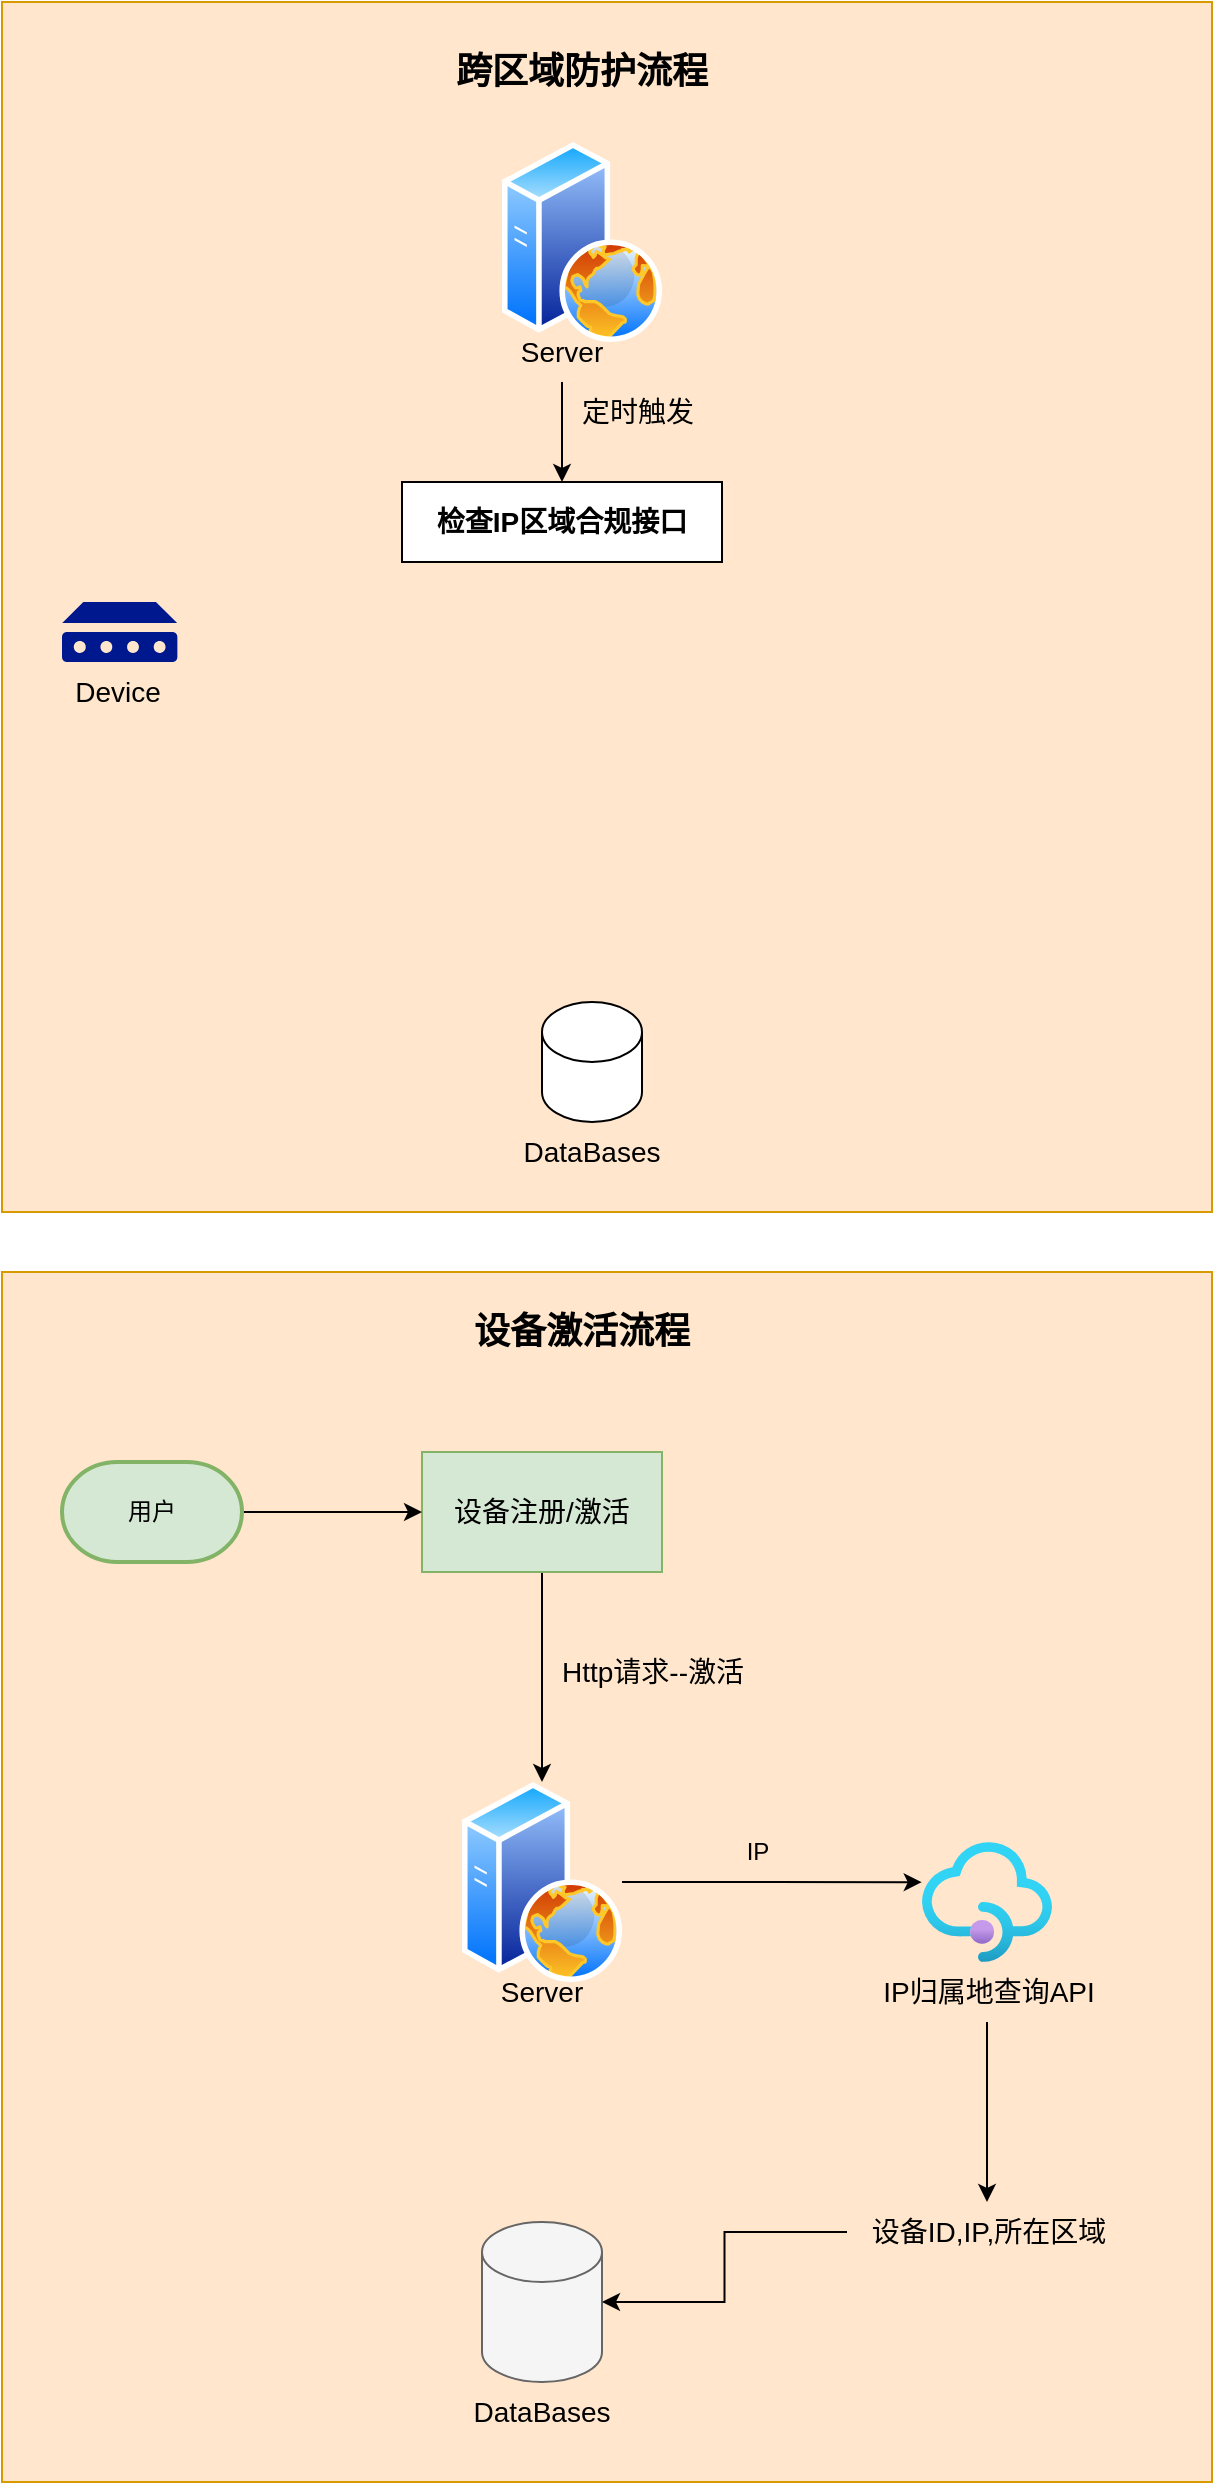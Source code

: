 <mxfile version="24.7.17">
  <diagram name="第 1 页" id="OqKrrbX-1eM24BtWMJbo">
    <mxGraphModel dx="1647" dy="2448" grid="1" gridSize="10" guides="1" tooltips="1" connect="1" arrows="1" fold="1" page="1" pageScale="1" pageWidth="900" pageHeight="1600" math="0" shadow="0">
      <root>
        <mxCell id="0" />
        <mxCell id="1" parent="0" />
        <mxCell id="96TmDrTL1l3ChU8e-Y0p-12" value="" style="whiteSpace=wrap;html=1;aspect=fixed;fillColor=#ffe6cc;strokeColor=#d79b00;" vertex="1" parent="1">
          <mxGeometry x="90" y="165" width="605" height="605" as="geometry" />
        </mxCell>
        <mxCell id="96TmDrTL1l3ChU8e-Y0p-5" style="edgeStyle=orthogonalEdgeStyle;rounded=0;orthogonalLoop=1;jettySize=auto;html=1;" edge="1" parent="1" source="96TmDrTL1l3ChU8e-Y0p-1" target="96TmDrTL1l3ChU8e-Y0p-4">
          <mxGeometry relative="1" as="geometry" />
        </mxCell>
        <mxCell id="96TmDrTL1l3ChU8e-Y0p-1" value="&lt;font style=&quot;font-size: 14px;&quot;&gt;设备注册/激活&lt;/font&gt;" style="rounded=0;whiteSpace=wrap;html=1;fillColor=#d5e8d4;strokeColor=#82b366;" vertex="1" parent="1">
          <mxGeometry x="300" y="255" width="120" height="60" as="geometry" />
        </mxCell>
        <mxCell id="96TmDrTL1l3ChU8e-Y0p-3" style="edgeStyle=orthogonalEdgeStyle;rounded=0;orthogonalLoop=1;jettySize=auto;html=1;entryX=0;entryY=0.5;entryDx=0;entryDy=0;" edge="1" parent="1" source="96TmDrTL1l3ChU8e-Y0p-2" target="96TmDrTL1l3ChU8e-Y0p-1">
          <mxGeometry relative="1" as="geometry" />
        </mxCell>
        <mxCell id="96TmDrTL1l3ChU8e-Y0p-2" value="用户" style="strokeWidth=2;html=1;shape=mxgraph.flowchart.terminator;whiteSpace=wrap;fillColor=#d5e8d4;strokeColor=#82b366;" vertex="1" parent="1">
          <mxGeometry x="120" y="260" width="90" height="50" as="geometry" />
        </mxCell>
        <mxCell id="96TmDrTL1l3ChU8e-Y0p-4" value="" style="image;aspect=fixed;perimeter=ellipsePerimeter;html=1;align=center;shadow=0;dashed=0;spacingTop=3;image=img/lib/active_directory/web_server.svg;" vertex="1" parent="1">
          <mxGeometry x="320" y="420" width="80" height="100" as="geometry" />
        </mxCell>
        <mxCell id="96TmDrTL1l3ChU8e-Y0p-6" value="&lt;font style=&quot;font-size: 14px;&quot;&gt;Server&lt;/font&gt;" style="text;html=1;align=center;verticalAlign=middle;whiteSpace=wrap;rounded=0;" vertex="1" parent="1">
          <mxGeometry x="330" y="510" width="60" height="30" as="geometry" />
        </mxCell>
        <mxCell id="96TmDrTL1l3ChU8e-Y0p-7" value="&lt;font style=&quot;font-size: 14px;&quot;&gt;Http请求--激活&lt;/font&gt;" style="text;html=1;align=center;verticalAlign=middle;resizable=0;points=[];autosize=1;strokeColor=none;fillColor=none;" vertex="1" parent="1">
          <mxGeometry x="360" y="350" width="110" height="30" as="geometry" />
        </mxCell>
        <mxCell id="96TmDrTL1l3ChU8e-Y0p-8" value="" style="shape=cylinder3;whiteSpace=wrap;html=1;boundedLbl=1;backgroundOutline=1;size=15;fillColor=#f5f5f5;fontColor=#333333;strokeColor=#666666;" vertex="1" parent="1">
          <mxGeometry x="330" y="640" width="60" height="80" as="geometry" />
        </mxCell>
        <mxCell id="96TmDrTL1l3ChU8e-Y0p-9" value="&lt;font style=&quot;font-size: 14px;&quot;&gt;DataBases&lt;/font&gt;" style="text;html=1;align=center;verticalAlign=middle;whiteSpace=wrap;rounded=0;" vertex="1" parent="1">
          <mxGeometry x="330" y="720" width="60" height="30" as="geometry" />
        </mxCell>
        <mxCell id="96TmDrTL1l3ChU8e-Y0p-11" value="&lt;font style=&quot;font-size: 14px;&quot;&gt;设备ID,IP,所在区域&lt;/font&gt;" style="text;html=1;align=center;verticalAlign=middle;resizable=0;points=[];autosize=1;strokeColor=none;fillColor=none;" vertex="1" parent="1">
          <mxGeometry x="512.5" y="630" width="140" height="30" as="geometry" />
        </mxCell>
        <mxCell id="96TmDrTL1l3ChU8e-Y0p-13" value="" style="image;aspect=fixed;html=1;points=[];align=center;fontSize=12;image=img/lib/azure2/app_services/API_Management_Services.svg;" vertex="1" parent="1">
          <mxGeometry x="550" y="450" width="65" height="60" as="geometry" />
        </mxCell>
        <mxCell id="96TmDrTL1l3ChU8e-Y0p-16" style="edgeStyle=orthogonalEdgeStyle;rounded=0;orthogonalLoop=1;jettySize=auto;html=1;" edge="1" parent="1" source="96TmDrTL1l3ChU8e-Y0p-14" target="96TmDrTL1l3ChU8e-Y0p-11">
          <mxGeometry relative="1" as="geometry" />
        </mxCell>
        <mxCell id="96TmDrTL1l3ChU8e-Y0p-14" value="&lt;font style=&quot;font-size: 14px;&quot;&gt;IP归属地查询API&lt;/font&gt;" style="text;html=1;align=center;verticalAlign=middle;resizable=0;points=[];autosize=1;strokeColor=none;fillColor=none;" vertex="1" parent="1">
          <mxGeometry x="517.5" y="510" width="130" height="30" as="geometry" />
        </mxCell>
        <mxCell id="96TmDrTL1l3ChU8e-Y0p-15" style="edgeStyle=orthogonalEdgeStyle;rounded=0;orthogonalLoop=1;jettySize=auto;html=1;entryX=-0.002;entryY=0.335;entryDx=0;entryDy=0;entryPerimeter=0;" edge="1" parent="1" source="96TmDrTL1l3ChU8e-Y0p-4" target="96TmDrTL1l3ChU8e-Y0p-13">
          <mxGeometry relative="1" as="geometry" />
        </mxCell>
        <mxCell id="96TmDrTL1l3ChU8e-Y0p-19" style="edgeStyle=orthogonalEdgeStyle;rounded=0;orthogonalLoop=1;jettySize=auto;html=1;entryX=1;entryY=0.5;entryDx=0;entryDy=0;entryPerimeter=0;" edge="1" parent="1" source="96TmDrTL1l3ChU8e-Y0p-11" target="96TmDrTL1l3ChU8e-Y0p-8">
          <mxGeometry relative="1" as="geometry" />
        </mxCell>
        <mxCell id="96TmDrTL1l3ChU8e-Y0p-20" value="IP" style="text;html=1;align=center;verticalAlign=middle;whiteSpace=wrap;rounded=0;" vertex="1" parent="1">
          <mxGeometry x="437.5" y="440" width="60" height="30" as="geometry" />
        </mxCell>
        <mxCell id="96TmDrTL1l3ChU8e-Y0p-22" value="&lt;font face=&quot;Georgia&quot; style=&quot;font-size: 18px;&quot;&gt;&lt;b&gt;设备激活流程&lt;/b&gt;&lt;/font&gt;" style="text;html=1;align=center;verticalAlign=middle;whiteSpace=wrap;rounded=0;" vertex="1" parent="1">
          <mxGeometry x="280" y="180" width="200" height="30" as="geometry" />
        </mxCell>
        <mxCell id="96TmDrTL1l3ChU8e-Y0p-23" value="" style="whiteSpace=wrap;html=1;aspect=fixed;fillColor=#ffe6cc;strokeColor=#d79b00;" vertex="1" parent="1">
          <mxGeometry x="90" y="-470" width="605" height="605" as="geometry" />
        </mxCell>
        <mxCell id="96TmDrTL1l3ChU8e-Y0p-24" value="&lt;font face=&quot;Georgia&quot;&gt;&lt;span style=&quot;font-size: 18px;&quot;&gt;&lt;b&gt;跨区域防护流程&lt;/b&gt;&lt;/span&gt;&lt;/font&gt;" style="text;html=1;align=center;verticalAlign=middle;whiteSpace=wrap;rounded=0;" vertex="1" parent="1">
          <mxGeometry x="280" y="-450" width="200" height="30" as="geometry" />
        </mxCell>
        <mxCell id="96TmDrTL1l3ChU8e-Y0p-25" value="" style="image;aspect=fixed;perimeter=ellipsePerimeter;html=1;align=center;shadow=0;dashed=0;spacingTop=3;image=img/lib/active_directory/web_server.svg;" vertex="1" parent="1">
          <mxGeometry x="340" y="-400" width="80" height="100" as="geometry" />
        </mxCell>
        <mxCell id="96TmDrTL1l3ChU8e-Y0p-33" style="edgeStyle=orthogonalEdgeStyle;rounded=0;orthogonalLoop=1;jettySize=auto;html=1;" edge="1" parent="1" source="96TmDrTL1l3ChU8e-Y0p-26" target="96TmDrTL1l3ChU8e-Y0p-32">
          <mxGeometry relative="1" as="geometry" />
        </mxCell>
        <mxCell id="96TmDrTL1l3ChU8e-Y0p-26" value="&lt;font style=&quot;font-size: 14px;&quot;&gt;Server&lt;/font&gt;" style="text;html=1;align=center;verticalAlign=middle;whiteSpace=wrap;rounded=0;" vertex="1" parent="1">
          <mxGeometry x="340" y="-310" width="60" height="30" as="geometry" />
        </mxCell>
        <mxCell id="96TmDrTL1l3ChU8e-Y0p-32" value="&lt;font style=&quot;font-size: 14px;&quot;&gt;&lt;b&gt;检查IP区域合规接口&lt;/b&gt;&lt;/font&gt;" style="rounded=0;whiteSpace=wrap;html=1;" vertex="1" parent="1">
          <mxGeometry x="290" y="-230" width="160" height="40" as="geometry" />
        </mxCell>
        <mxCell id="96TmDrTL1l3ChU8e-Y0p-34" value="&lt;font style=&quot;font-size: 14px;&quot;&gt;定时触发&lt;/font&gt;" style="text;html=1;align=center;verticalAlign=middle;whiteSpace=wrap;rounded=0;" vertex="1" parent="1">
          <mxGeometry x="377.5" y="-280" width="60" height="30" as="geometry" />
        </mxCell>
        <mxCell id="96TmDrTL1l3ChU8e-Y0p-35" value="" style="sketch=0;aspect=fixed;pointerEvents=1;shadow=0;dashed=0;html=1;strokeColor=none;labelPosition=center;verticalLabelPosition=bottom;verticalAlign=top;align=center;fillColor=#00188D;shape=mxgraph.mscae.enterprise.device" vertex="1" parent="1">
          <mxGeometry x="120.0" y="-170" width="57.69" height="30" as="geometry" />
        </mxCell>
        <mxCell id="96TmDrTL1l3ChU8e-Y0p-36" value="" style="shape=cylinder3;whiteSpace=wrap;html=1;boundedLbl=1;backgroundOutline=1;size=15;" vertex="1" parent="1">
          <mxGeometry x="360" y="30" width="50" height="60" as="geometry" />
        </mxCell>
        <mxCell id="96TmDrTL1l3ChU8e-Y0p-37" value="&lt;font style=&quot;font-size: 14px;&quot;&gt;Device&lt;/font&gt;" style="text;html=1;align=center;verticalAlign=middle;whiteSpace=wrap;rounded=0;" vertex="1" parent="1">
          <mxGeometry x="117.69" y="-140" width="60" height="30" as="geometry" />
        </mxCell>
        <mxCell id="96TmDrTL1l3ChU8e-Y0p-39" value="&lt;font style=&quot;font-size: 14px;&quot;&gt;DataBases&lt;/font&gt;" style="text;html=1;align=center;verticalAlign=middle;whiteSpace=wrap;rounded=0;" vertex="1" parent="1">
          <mxGeometry x="355" y="90" width="60" height="30" as="geometry" />
        </mxCell>
      </root>
    </mxGraphModel>
  </diagram>
</mxfile>
